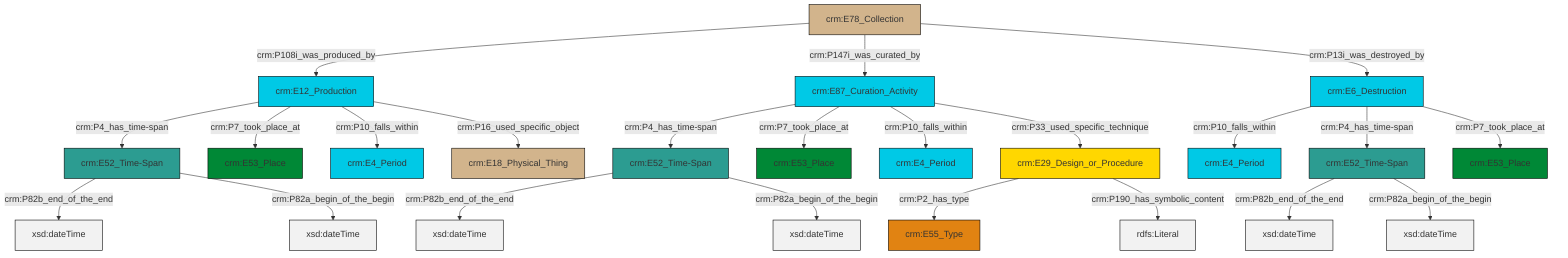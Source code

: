 graph TD
classDef Literal fill:#f2f2f2,stroke:#000000;
classDef CRM_Entity fill:#FFFFFF,stroke:#000000;
classDef Temporal_Entity fill:#00C9E6, stroke:#000000;
classDef Type fill:#E18312, stroke:#000000;
classDef Time-Span fill:#2C9C91, stroke:#000000;
classDef Appellation fill:#FFEB7F, stroke:#000000;
classDef Place fill:#008836, stroke:#000000;
classDef Persistent_Item fill:#B266B2, stroke:#000000;
classDef Conceptual_Object fill:#FFD700, stroke:#000000;
classDef Physical_Thing fill:#D2B48C, stroke:#000000;
classDef Actor fill:#f58aad, stroke:#000000;
classDef PC_Classes fill:#4ce600, stroke:#000000;
classDef Multi fill:#cccccc,stroke:#000000;

0["crm:E29_Design_or_Procedure"]:::Conceptual_Object -->|crm:P2_has_type| 1["crm:E55_Type"]:::Type
4["crm:E87_Curation_Activity"]:::Temporal_Entity -->|crm:P4_has_time-span| 5["crm:E52_Time-Span"]:::Time-Span
10["crm:E52_Time-Span"]:::Time-Span -->|crm:P82b_end_of_the_end| 11[xsd:dateTime]:::Literal
13["crm:E6_Destruction"]:::Temporal_Entity -->|crm:P10_falls_within| 14["crm:E4_Period"]:::Temporal_Entity
15["crm:E78_Collection"]:::Physical_Thing -->|crm:P108i_was_produced_by| 2["crm:E12_Production"]:::Temporal_Entity
13["crm:E6_Destruction"]:::Temporal_Entity -->|crm:P4_has_time-span| 10["crm:E52_Time-Span"]:::Time-Span
5["crm:E52_Time-Span"]:::Time-Span -->|crm:P82b_end_of_the_end| 18[xsd:dateTime]:::Literal
13["crm:E6_Destruction"]:::Temporal_Entity -->|crm:P7_took_place_at| 19["crm:E53_Place"]:::Place
2["crm:E12_Production"]:::Temporal_Entity -->|crm:P4_has_time-span| 21["crm:E52_Time-Span"]:::Time-Span
0["crm:E29_Design_or_Procedure"]:::Conceptual_Object -->|crm:P190_has_symbolic_content| 23[rdfs:Literal]:::Literal
21["crm:E52_Time-Span"]:::Time-Span -->|crm:P82b_end_of_the_end| 24[xsd:dateTime]:::Literal
4["crm:E87_Curation_Activity"]:::Temporal_Entity -->|crm:P7_took_place_at| 25["crm:E53_Place"]:::Place
2["crm:E12_Production"]:::Temporal_Entity -->|crm:P7_took_place_at| 26["crm:E53_Place"]:::Place
5["crm:E52_Time-Span"]:::Time-Span -->|crm:P82a_begin_of_the_begin| 27[xsd:dateTime]:::Literal
2["crm:E12_Production"]:::Temporal_Entity -->|crm:P10_falls_within| 30["crm:E4_Period"]:::Temporal_Entity
4["crm:E87_Curation_Activity"]:::Temporal_Entity -->|crm:P10_falls_within| 8["crm:E4_Period"]:::Temporal_Entity
15["crm:E78_Collection"]:::Physical_Thing -->|crm:P147i_was_curated_by| 4["crm:E87_Curation_Activity"]:::Temporal_Entity
15["crm:E78_Collection"]:::Physical_Thing -->|crm:P13i_was_destroyed_by| 13["crm:E6_Destruction"]:::Temporal_Entity
2["crm:E12_Production"]:::Temporal_Entity -->|crm:P16_used_specific_object| 6["crm:E18_Physical_Thing"]:::Physical_Thing
4["crm:E87_Curation_Activity"]:::Temporal_Entity -->|crm:P33_used_specific_technique| 0["crm:E29_Design_or_Procedure"]:::Conceptual_Object
10["crm:E52_Time-Span"]:::Time-Span -->|crm:P82a_begin_of_the_begin| 35[xsd:dateTime]:::Literal
21["crm:E52_Time-Span"]:::Time-Span -->|crm:P82a_begin_of_the_begin| 36[xsd:dateTime]:::Literal